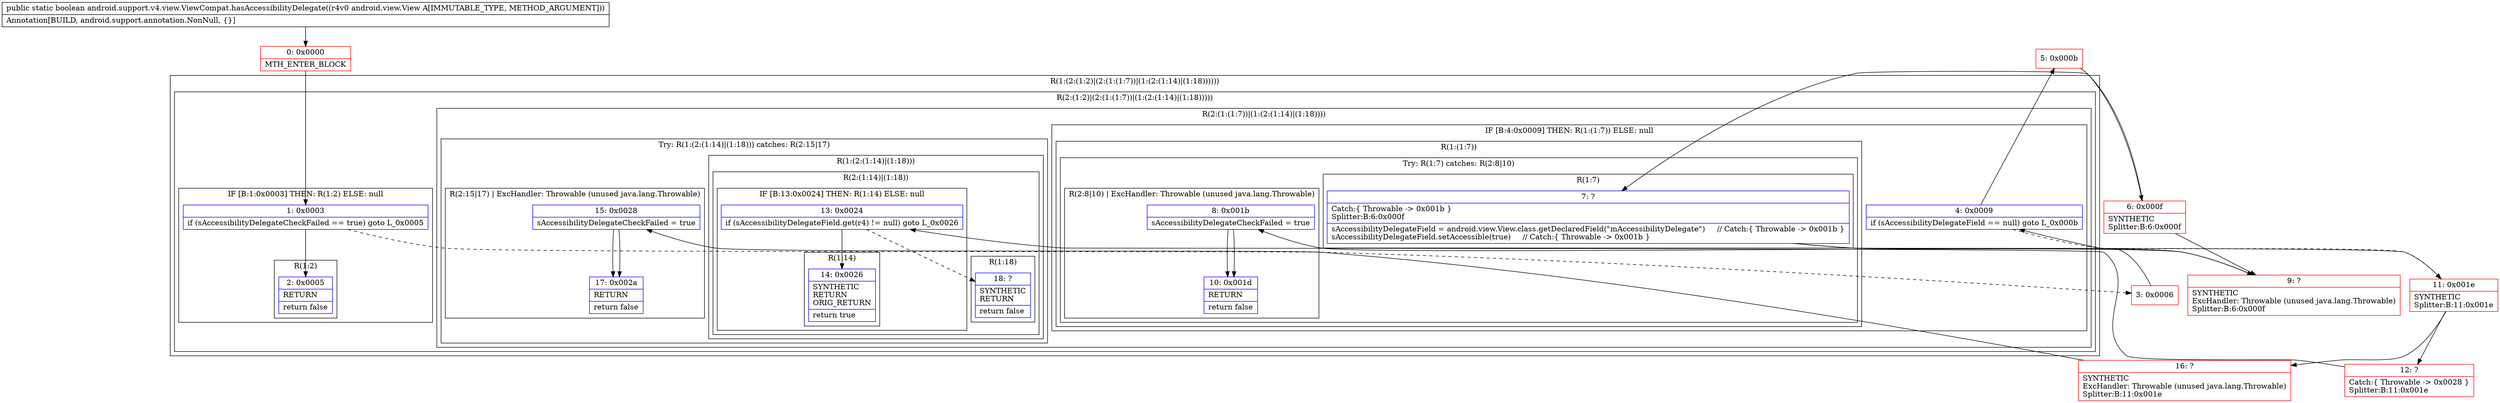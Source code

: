 digraph "CFG forandroid.support.v4.view.ViewCompat.hasAccessibilityDelegate(Landroid\/view\/View;)Z" {
subgraph cluster_Region_671746372 {
label = "R(1:(2:(1:2)|(2:(1:(1:7))|(1:(2:(1:14)|(1:18))))))";
node [shape=record,color=blue];
subgraph cluster_Region_2103098924 {
label = "R(2:(1:2)|(2:(1:(1:7))|(1:(2:(1:14)|(1:18)))))";
node [shape=record,color=blue];
subgraph cluster_IfRegion_1941265555 {
label = "IF [B:1:0x0003] THEN: R(1:2) ELSE: null";
node [shape=record,color=blue];
Node_1 [shape=record,label="{1\:\ 0x0003|if (sAccessibilityDelegateCheckFailed == true) goto L_0x0005\l}"];
subgraph cluster_Region_1701940504 {
label = "R(1:2)";
node [shape=record,color=blue];
Node_2 [shape=record,label="{2\:\ 0x0005|RETURN\l|return false\l}"];
}
}
subgraph cluster_Region_499771611 {
label = "R(2:(1:(1:7))|(1:(2:(1:14)|(1:18))))";
node [shape=record,color=blue];
subgraph cluster_IfRegion_894078608 {
label = "IF [B:4:0x0009] THEN: R(1:(1:7)) ELSE: null";
node [shape=record,color=blue];
Node_4 [shape=record,label="{4\:\ 0x0009|if (sAccessibilityDelegateField == null) goto L_0x000b\l}"];
subgraph cluster_Region_1816268142 {
label = "R(1:(1:7))";
node [shape=record,color=blue];
subgraph cluster_TryCatchRegion_95569075 {
label = "Try: R(1:7) catches: R(2:8|10)";
node [shape=record,color=blue];
subgraph cluster_Region_1475345390 {
label = "R(1:7)";
node [shape=record,color=blue];
Node_7 [shape=record,label="{7\:\ ?|Catch:\{ Throwable \-\> 0x001b \}\lSplitter:B:6:0x000f\l|sAccessibilityDelegateField = android.view.View.class.getDeclaredField(\"mAccessibilityDelegate\")     \/\/ Catch:\{ Throwable \-\> 0x001b \}\lsAccessibilityDelegateField.setAccessible(true)     \/\/ Catch:\{ Throwable \-\> 0x001b \}\l}"];
}
subgraph cluster_Region_909169037 {
label = "R(2:8|10) | ExcHandler: Throwable (unused java.lang.Throwable)\l";
node [shape=record,color=blue];
Node_8 [shape=record,label="{8\:\ 0x001b|sAccessibilityDelegateCheckFailed = true\l}"];
Node_10 [shape=record,label="{10\:\ 0x001d|RETURN\l|return false\l}"];
}
}
}
}
subgraph cluster_TryCatchRegion_1256555352 {
label = "Try: R(1:(2:(1:14)|(1:18))) catches: R(2:15|17)";
node [shape=record,color=blue];
subgraph cluster_Region_1575342443 {
label = "R(1:(2:(1:14)|(1:18)))";
node [shape=record,color=blue];
subgraph cluster_Region_1971151282 {
label = "R(2:(1:14)|(1:18))";
node [shape=record,color=blue];
subgraph cluster_IfRegion_1165064745 {
label = "IF [B:13:0x0024] THEN: R(1:14) ELSE: null";
node [shape=record,color=blue];
Node_13 [shape=record,label="{13\:\ 0x0024|if (sAccessibilityDelegateField.get(r4) != null) goto L_0x0026\l}"];
subgraph cluster_Region_594071196 {
label = "R(1:14)";
node [shape=record,color=blue];
Node_14 [shape=record,label="{14\:\ 0x0026|SYNTHETIC\lRETURN\lORIG_RETURN\l|return true\l}"];
}
}
subgraph cluster_Region_1349860627 {
label = "R(1:18)";
node [shape=record,color=blue];
Node_18 [shape=record,label="{18\:\ ?|SYNTHETIC\lRETURN\l|return false\l}"];
}
}
}
subgraph cluster_Region_1310434910 {
label = "R(2:15|17) | ExcHandler: Throwable (unused java.lang.Throwable)\l";
node [shape=record,color=blue];
Node_15 [shape=record,label="{15\:\ 0x0028|sAccessibilityDelegateCheckFailed = true\l}"];
Node_17 [shape=record,label="{17\:\ 0x002a|RETURN\l|return false\l}"];
}
}
}
}
}
subgraph cluster_Region_909169037 {
label = "R(2:8|10) | ExcHandler: Throwable (unused java.lang.Throwable)\l";
node [shape=record,color=blue];
Node_8 [shape=record,label="{8\:\ 0x001b|sAccessibilityDelegateCheckFailed = true\l}"];
Node_10 [shape=record,label="{10\:\ 0x001d|RETURN\l|return false\l}"];
}
subgraph cluster_Region_1310434910 {
label = "R(2:15|17) | ExcHandler: Throwable (unused java.lang.Throwable)\l";
node [shape=record,color=blue];
Node_15 [shape=record,label="{15\:\ 0x0028|sAccessibilityDelegateCheckFailed = true\l}"];
Node_17 [shape=record,label="{17\:\ 0x002a|RETURN\l|return false\l}"];
}
Node_0 [shape=record,color=red,label="{0\:\ 0x0000|MTH_ENTER_BLOCK\l}"];
Node_3 [shape=record,color=red,label="{3\:\ 0x0006}"];
Node_5 [shape=record,color=red,label="{5\:\ 0x000b}"];
Node_6 [shape=record,color=red,label="{6\:\ 0x000f|SYNTHETIC\lSplitter:B:6:0x000f\l}"];
Node_9 [shape=record,color=red,label="{9\:\ ?|SYNTHETIC\lExcHandler: Throwable (unused java.lang.Throwable)\lSplitter:B:6:0x000f\l}"];
Node_11 [shape=record,color=red,label="{11\:\ 0x001e|SYNTHETIC\lSplitter:B:11:0x001e\l}"];
Node_12 [shape=record,color=red,label="{12\:\ ?|Catch:\{ Throwable \-\> 0x0028 \}\lSplitter:B:11:0x001e\l}"];
Node_16 [shape=record,color=red,label="{16\:\ ?|SYNTHETIC\lExcHandler: Throwable (unused java.lang.Throwable)\lSplitter:B:11:0x001e\l}"];
MethodNode[shape=record,label="{public static boolean android.support.v4.view.ViewCompat.hasAccessibilityDelegate((r4v0 android.view.View A[IMMUTABLE_TYPE, METHOD_ARGUMENT]))  | Annotation[BUILD, android.support.annotation.NonNull, \{\}]\l}"];
MethodNode -> Node_0;
Node_1 -> Node_2;
Node_1 -> Node_3[style=dashed];
Node_4 -> Node_5;
Node_4 -> Node_11[style=dashed];
Node_7 -> Node_9;
Node_7 -> Node_11;
Node_8 -> Node_10;
Node_13 -> Node_14;
Node_13 -> Node_18[style=dashed];
Node_15 -> Node_17;
Node_8 -> Node_10;
Node_15 -> Node_17;
Node_0 -> Node_1;
Node_3 -> Node_4;
Node_5 -> Node_6;
Node_6 -> Node_7;
Node_6 -> Node_9;
Node_9 -> Node_8;
Node_11 -> Node_12;
Node_11 -> Node_16;
Node_12 -> Node_13;
Node_16 -> Node_15;
}

